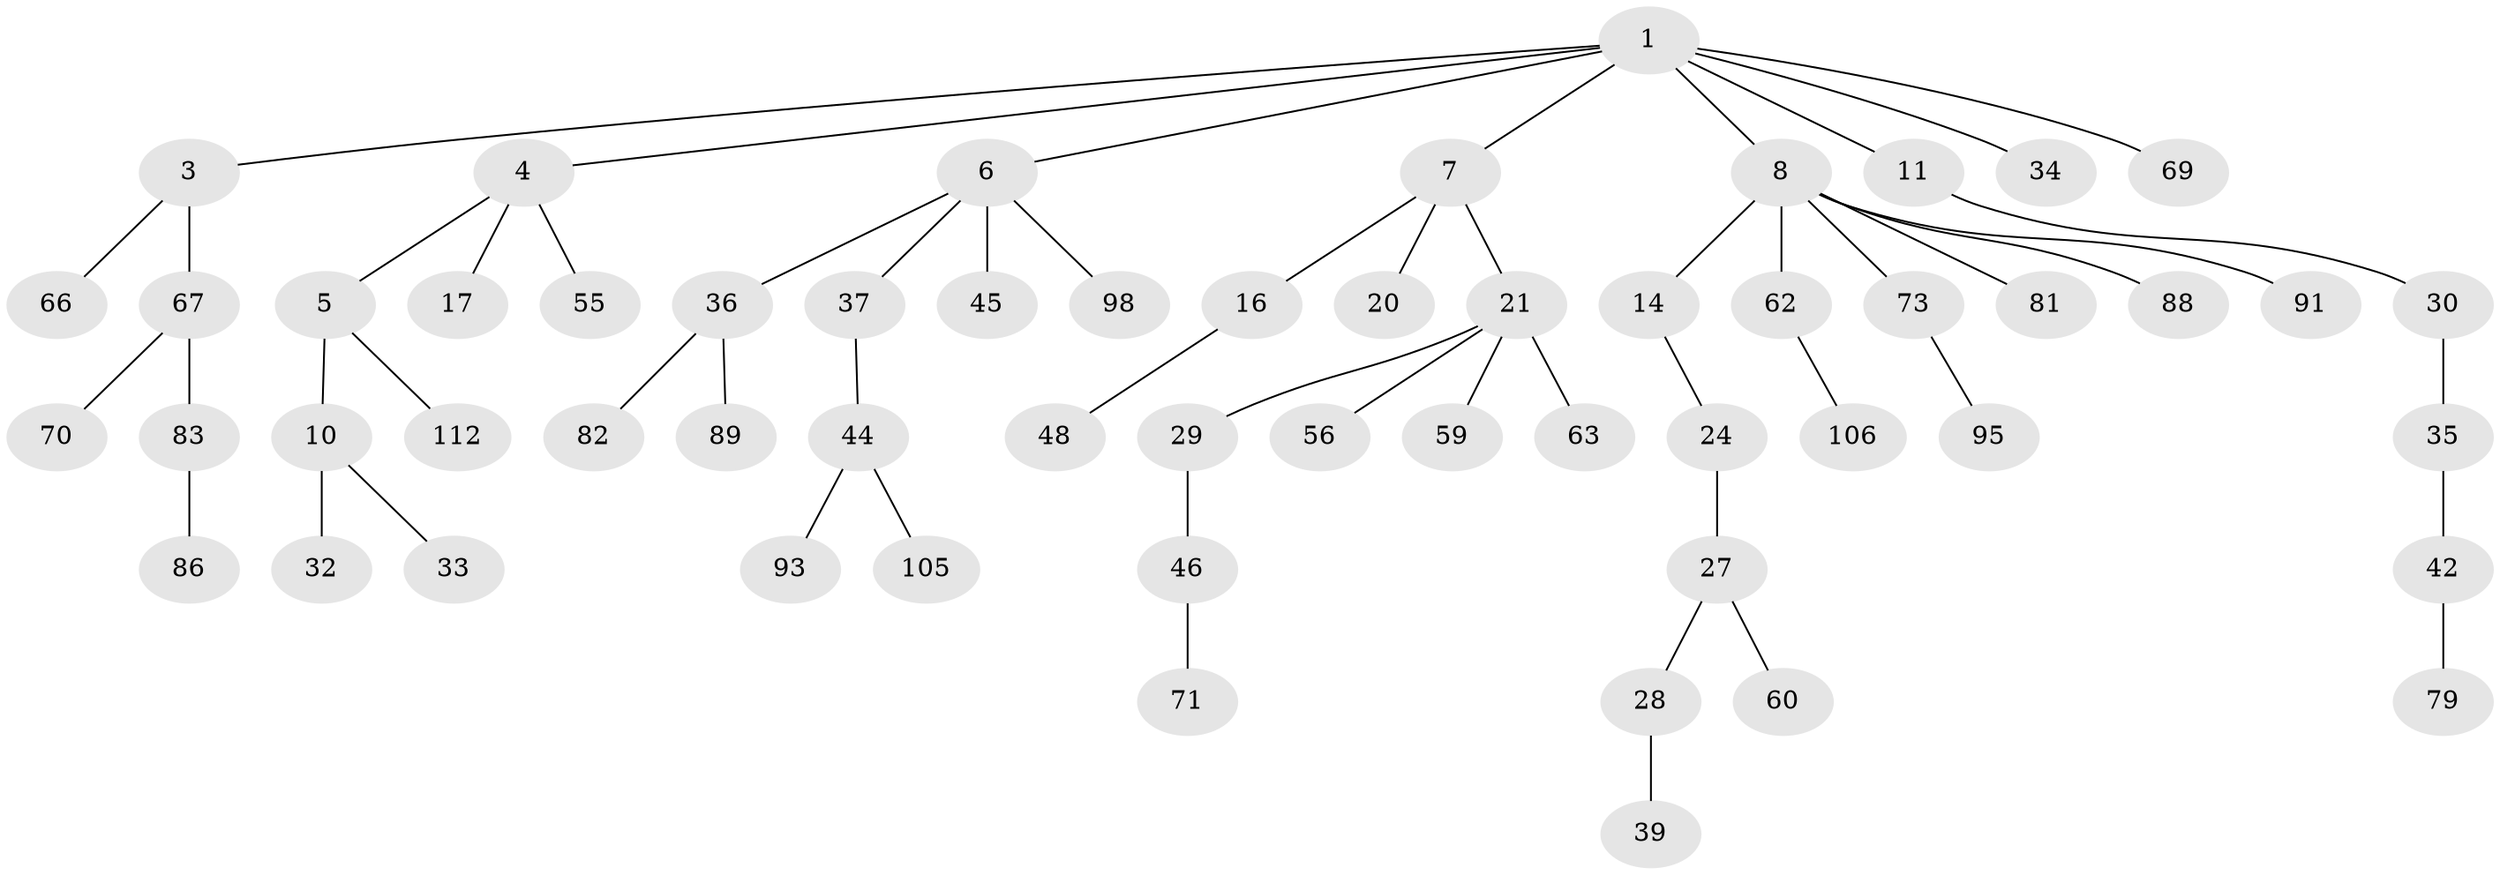 // original degree distribution, {4: 0.07894736842105263, 6: 0.008771929824561403, 3: 0.13157894736842105, 5: 0.017543859649122806, 7: 0.008771929824561403, 2: 0.3157894736842105, 1: 0.43859649122807015}
// Generated by graph-tools (version 1.1) at 2025/15/03/09/25 04:15:35]
// undirected, 57 vertices, 56 edges
graph export_dot {
graph [start="1"]
  node [color=gray90,style=filled];
  1 [super="+2"];
  3 [super="+53"];
  4 [super="+65"];
  5;
  6 [super="+13"];
  7 [super="+9+49"];
  8 [super="+87+58+12+18"];
  10 [super="+23"];
  11;
  14;
  16;
  17;
  20 [super="+113"];
  21 [super="+38+22+51+31"];
  24 [super="+26+25"];
  27;
  28 [super="+68"];
  29 [super="+41"];
  30;
  32;
  33 [super="+64"];
  34;
  35;
  36 [super="+40"];
  37 [super="+54"];
  39 [super="+47"];
  42;
  44;
  45;
  46;
  48 [super="+99"];
  55 [super="+90"];
  56 [super="+77+107"];
  59;
  60;
  62;
  63;
  66 [super="+78"];
  67 [super="+72"];
  69 [super="+76"];
  70 [super="+108"];
  71;
  73;
  79 [super="+102"];
  81;
  82;
  83;
  86;
  88;
  89 [super="+100"];
  91;
  93;
  95;
  98 [super="+104"];
  105;
  106;
  112;
  1 -- 3;
  1 -- 8;
  1 -- 11;
  1 -- 34;
  1 -- 4;
  1 -- 69;
  1 -- 6;
  1 -- 7;
  3 -- 67;
  3 -- 66;
  4 -- 5;
  4 -- 17;
  4 -- 55;
  5 -- 10;
  5 -- 112;
  6 -- 37;
  6 -- 45;
  6 -- 98;
  6 -- 36;
  7 -- 16;
  7 -- 20;
  7 -- 21;
  8 -- 14;
  8 -- 62;
  8 -- 73;
  8 -- 81;
  8 -- 91;
  8 -- 88;
  10 -- 32;
  10 -- 33;
  11 -- 30;
  14 -- 24;
  16 -- 48;
  21 -- 63;
  21 -- 29;
  21 -- 59;
  21 -- 56;
  24 -- 27;
  27 -- 28;
  27 -- 60;
  28 -- 39;
  29 -- 46;
  30 -- 35;
  35 -- 42;
  36 -- 89;
  36 -- 82;
  37 -- 44;
  42 -- 79;
  44 -- 93;
  44 -- 105;
  46 -- 71;
  62 -- 106;
  67 -- 70;
  67 -- 83;
  73 -- 95;
  83 -- 86;
}
